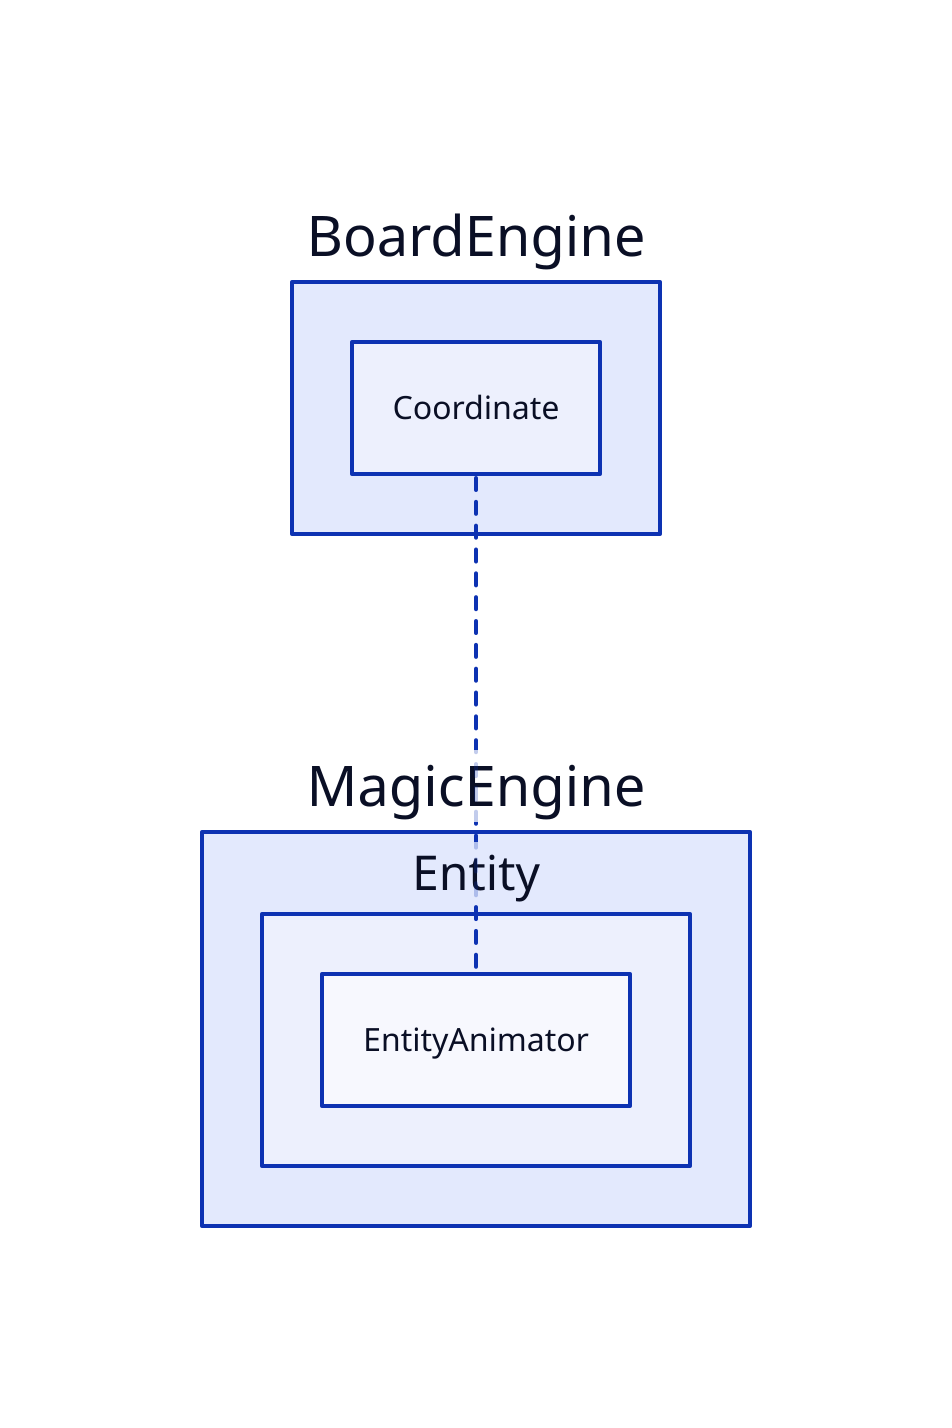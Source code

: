 # Nodes :
BoardEngine: {
    Coordinate: Coordinate
}

# Links :
BoardEngine.Coordinate -- MagicEngine.Entity.EntityAnimator: {style.stroke-dash: 3}
